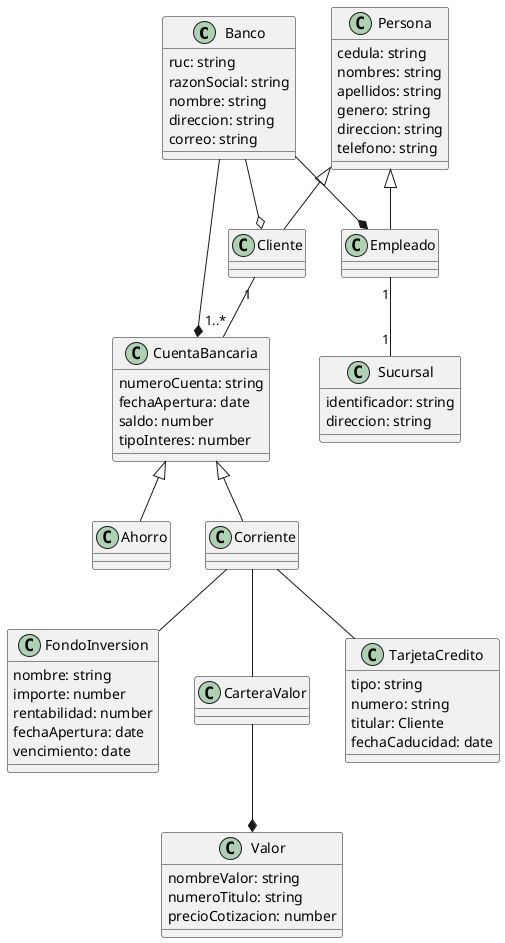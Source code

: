 @startuml
class Banco{
    ruc: string
    razonSocial: string
    nombre: string
    direccion: string
    correo: string
}

class Persona{
    cedula: string
    nombres: string
    apellidos: string
    genero: string
    direccion: string
    telefono: string
}

class Cliente{}
class Empleado{}

class CuentaBancaria{
    numeroCuenta: string
    fechaApertura: date
    saldo: number
    tipoInteres: number
}

class FondoInversion{
    nombre: string
    importe: number
    rentabilidad: number
    fechaApertura: date
    vencimiento: date
}

class CarteraValor{

}

Class Valor{
    nombreValor: string
    numeroTitulo: string
    precioCotizacion: number
}

class Ahorro{}
class Corriente{}


class TarjetaCredito{
    tipo: string
    numero: string
    titular: Cliente
    fechaCaducidad: date
}

class Sucursal{
    identificador: string
    direccion: string
}

Persona <|-- Cliente
Persona <|-- Empleado


CuentaBancaria <|-- Ahorro
CuentaBancaria <|-- Corriente


Cliente "1" -- "1..*" CuentaBancaria
Corriente  -- TarjetaCredito
Corriente  -- FondoInversion
Corriente  -- CarteraValor

Empleado "1" -- "1" Sucursal
CarteraValor --* Valor

Banco --* CuentaBancaria
Banco --o Cliente
Banco --* Empleado

@enduml
